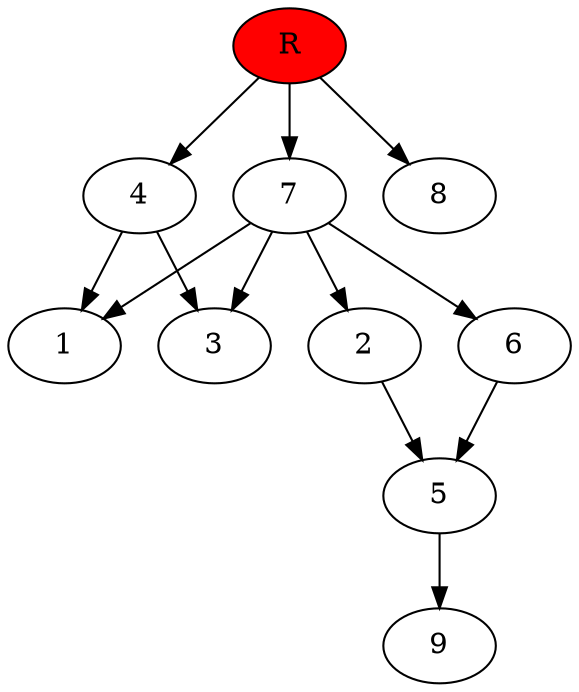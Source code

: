 digraph prb27253 {
	1
	2
	3
	4
	5
	6
	7
	8
	R [fillcolor="#ff0000" style=filled]
	2 -> 5
	4 -> 1
	4 -> 3
	5 -> 9
	6 -> 5
	7 -> 1
	7 -> 2
	7 -> 3
	7 -> 6
	R -> 4
	R -> 7
	R -> 8
}
